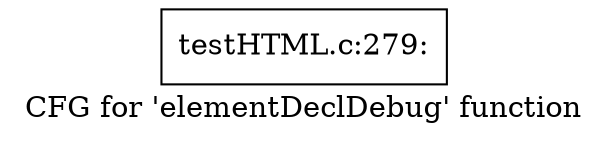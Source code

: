 digraph "CFG for 'elementDeclDebug' function" {
	label="CFG for 'elementDeclDebug' function";

	Node0x5707280 [shape=record,label="{testHTML.c:279:}"];
}

